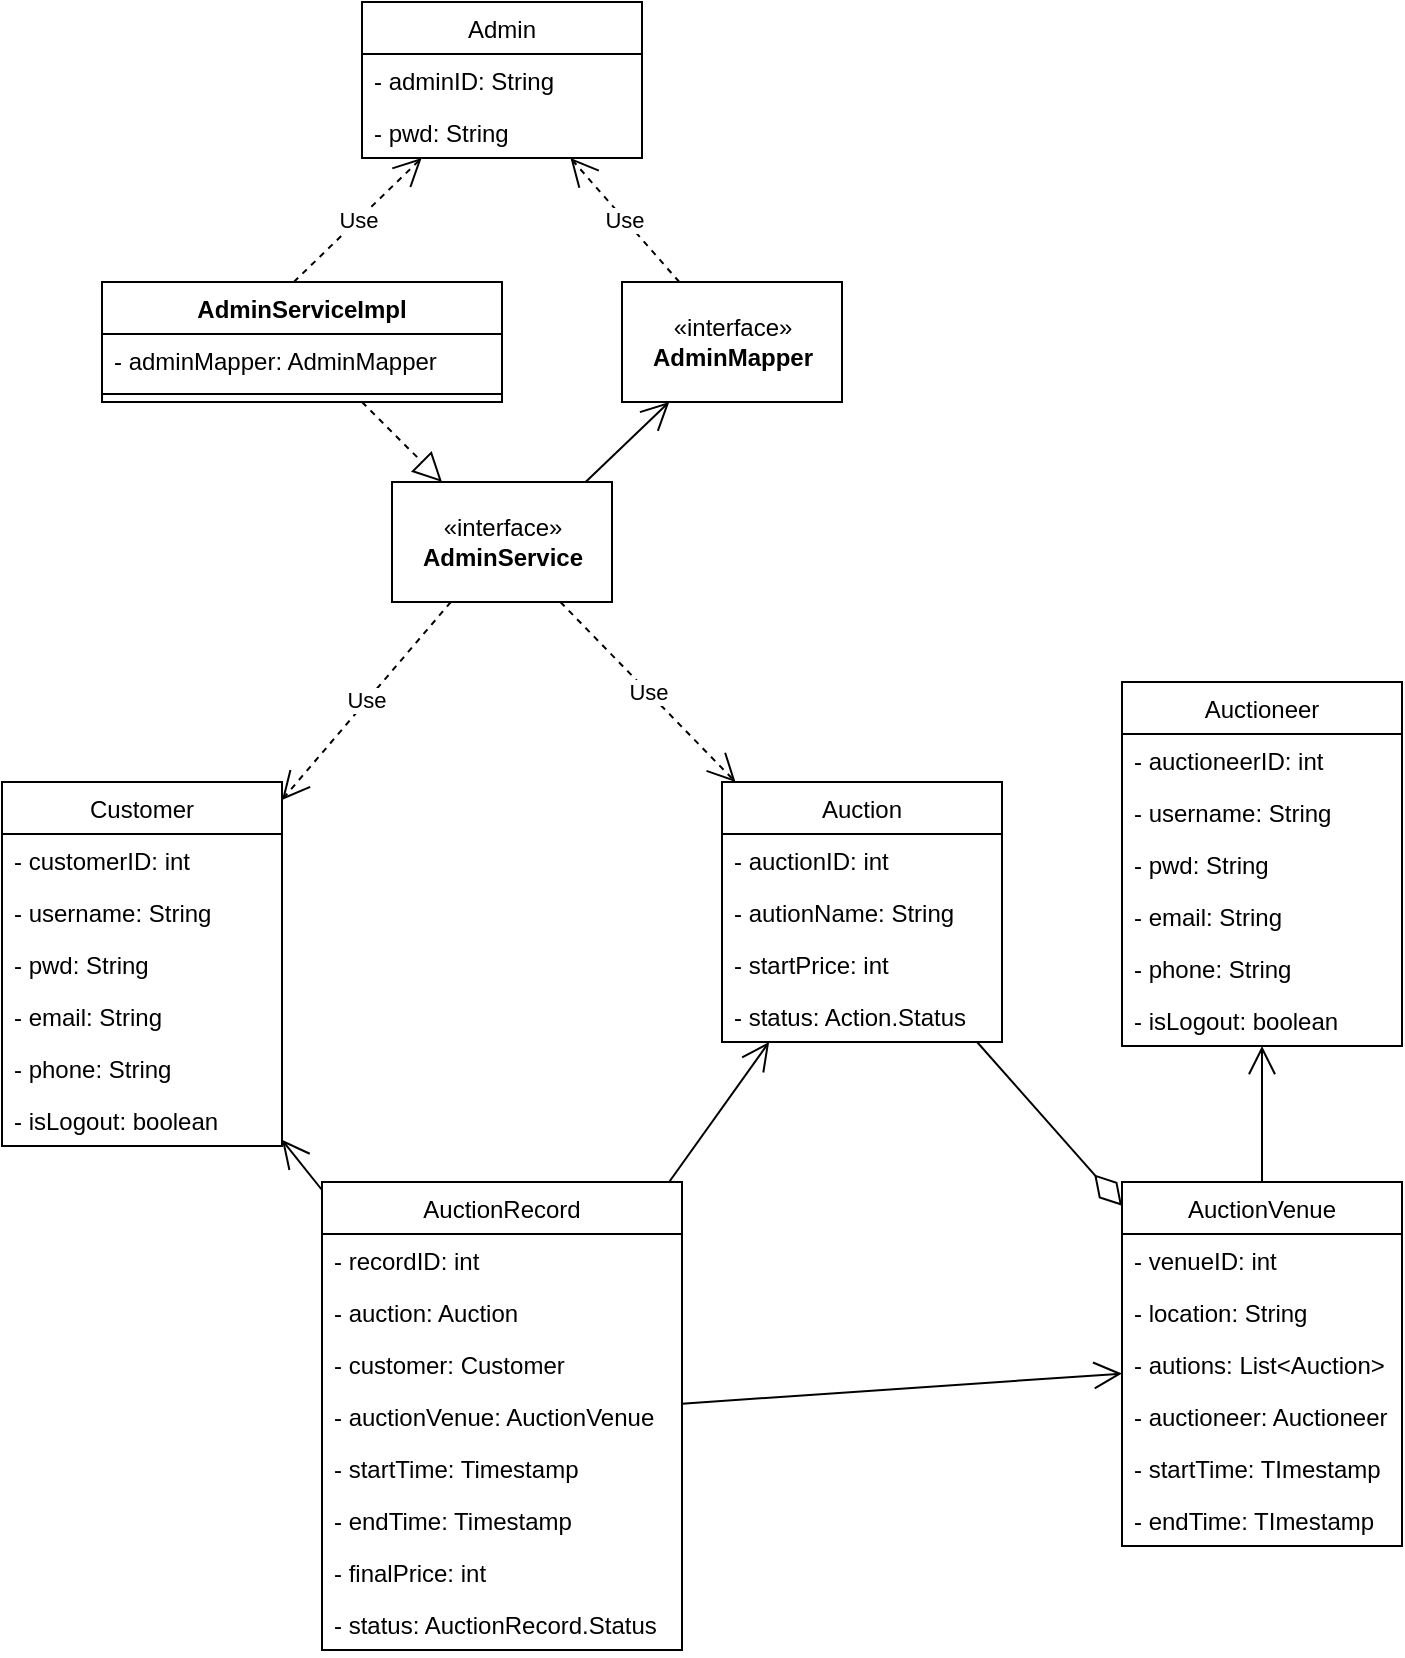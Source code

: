 <mxfile version="20.3.0" type="device"><diagram id="RarAuhfetzDdoe27BC5K" name="第 1 页"><mxGraphModel dx="1018" dy="1802" grid="1" gridSize="10" guides="1" tooltips="1" connect="1" arrows="1" fold="1" page="1" pageScale="1" pageWidth="827" pageHeight="1169" math="0" shadow="0"><root><mxCell id="0"/><mxCell id="1" parent="0"/><mxCell id="98EqZaXa4pTjWymL2DbE-8" value="Auctioneer" style="swimlane;fontStyle=0;childLayout=stackLayout;horizontal=1;startSize=26;fillColor=none;horizontalStack=0;resizeParent=1;resizeParentMax=0;resizeLast=0;collapsible=1;marginBottom=0;" parent="1" vertex="1"><mxGeometry x="600" y="310" width="140" height="182" as="geometry"/></mxCell><mxCell id="98EqZaXa4pTjWymL2DbE-9" value="- auctioneerID: int" style="text;strokeColor=none;fillColor=none;align=left;verticalAlign=top;spacingLeft=4;spacingRight=4;overflow=hidden;rotatable=0;points=[[0,0.5],[1,0.5]];portConstraint=eastwest;" parent="98EqZaXa4pTjWymL2DbE-8" vertex="1"><mxGeometry y="26" width="140" height="26" as="geometry"/></mxCell><mxCell id="98EqZaXa4pTjWymL2DbE-10" value="- username: String" style="text;strokeColor=none;fillColor=none;align=left;verticalAlign=top;spacingLeft=4;spacingRight=4;overflow=hidden;rotatable=0;points=[[0,0.5],[1,0.5]];portConstraint=eastwest;" parent="98EqZaXa4pTjWymL2DbE-8" vertex="1"><mxGeometry y="52" width="140" height="26" as="geometry"/></mxCell><mxCell id="98EqZaXa4pTjWymL2DbE-11" value="- pwd: String" style="text;strokeColor=none;fillColor=none;align=left;verticalAlign=top;spacingLeft=4;spacingRight=4;overflow=hidden;rotatable=0;points=[[0,0.5],[1,0.5]];portConstraint=eastwest;" parent="98EqZaXa4pTjWymL2DbE-8" vertex="1"><mxGeometry y="78" width="140" height="26" as="geometry"/></mxCell><mxCell id="XHzVC8xs6BuKY8qi_ihP-3" value="- email: String" style="text;strokeColor=none;fillColor=none;align=left;verticalAlign=top;spacingLeft=4;spacingRight=4;overflow=hidden;rotatable=0;points=[[0,0.5],[1,0.5]];portConstraint=eastwest;" parent="98EqZaXa4pTjWymL2DbE-8" vertex="1"><mxGeometry y="104" width="140" height="26" as="geometry"/></mxCell><mxCell id="XHzVC8xs6BuKY8qi_ihP-4" value="- phone: String" style="text;strokeColor=none;fillColor=none;align=left;verticalAlign=top;spacingLeft=4;spacingRight=4;overflow=hidden;rotatable=0;points=[[0,0.5],[1,0.5]];portConstraint=eastwest;" parent="98EqZaXa4pTjWymL2DbE-8" vertex="1"><mxGeometry y="130" width="140" height="26" as="geometry"/></mxCell><mxCell id="98EqZaXa4pTjWymL2DbE-46" value="- isLogout: boolean" style="text;strokeColor=none;fillColor=none;align=left;verticalAlign=top;spacingLeft=4;spacingRight=4;overflow=hidden;rotatable=0;points=[[0,0.5],[1,0.5]];portConstraint=eastwest;" parent="98EqZaXa4pTjWymL2DbE-8" vertex="1"><mxGeometry y="156" width="140" height="26" as="geometry"/></mxCell><mxCell id="98EqZaXa4pTjWymL2DbE-18" value="Admin" style="swimlane;fontStyle=0;childLayout=stackLayout;horizontal=1;startSize=26;fillColor=none;horizontalStack=0;resizeParent=1;resizeParentMax=0;resizeLast=0;collapsible=1;marginBottom=0;" parent="1" vertex="1"><mxGeometry x="220" y="-30" width="140" height="78" as="geometry"/></mxCell><mxCell id="98EqZaXa4pTjWymL2DbE-19" value="- adminID: String" style="text;strokeColor=none;fillColor=none;align=left;verticalAlign=top;spacingLeft=4;spacingRight=4;overflow=hidden;rotatable=0;points=[[0,0.5],[1,0.5]];portConstraint=eastwest;" parent="98EqZaXa4pTjWymL2DbE-18" vertex="1"><mxGeometry y="26" width="140" height="26" as="geometry"/></mxCell><mxCell id="98EqZaXa4pTjWymL2DbE-20" value="- pwd: String" style="text;strokeColor=none;fillColor=none;align=left;verticalAlign=top;spacingLeft=4;spacingRight=4;overflow=hidden;rotatable=0;points=[[0,0.5],[1,0.5]];portConstraint=eastwest;" parent="98EqZaXa4pTjWymL2DbE-18" vertex="1"><mxGeometry y="52" width="140" height="26" as="geometry"/></mxCell><mxCell id="98EqZaXa4pTjWymL2DbE-22" value="Customer" style="swimlane;fontStyle=0;childLayout=stackLayout;horizontal=1;startSize=26;fillColor=none;horizontalStack=0;resizeParent=1;resizeParentMax=0;resizeLast=0;collapsible=1;marginBottom=0;" parent="1" vertex="1"><mxGeometry x="40" y="360" width="140" height="182" as="geometry"/></mxCell><mxCell id="98EqZaXa4pTjWymL2DbE-23" value="- customerID: int" style="text;strokeColor=none;fillColor=none;align=left;verticalAlign=top;spacingLeft=4;spacingRight=4;overflow=hidden;rotatable=0;points=[[0,0.5],[1,0.5]];portConstraint=eastwest;" parent="98EqZaXa4pTjWymL2DbE-22" vertex="1"><mxGeometry y="26" width="140" height="26" as="geometry"/></mxCell><mxCell id="98EqZaXa4pTjWymL2DbE-24" value="- username: String" style="text;strokeColor=none;fillColor=none;align=left;verticalAlign=top;spacingLeft=4;spacingRight=4;overflow=hidden;rotatable=0;points=[[0,0.5],[1,0.5]];portConstraint=eastwest;" parent="98EqZaXa4pTjWymL2DbE-22" vertex="1"><mxGeometry y="52" width="140" height="26" as="geometry"/></mxCell><mxCell id="98EqZaXa4pTjWymL2DbE-25" value="- pwd: String" style="text;strokeColor=none;fillColor=none;align=left;verticalAlign=top;spacingLeft=4;spacingRight=4;overflow=hidden;rotatable=0;points=[[0,0.5],[1,0.5]];portConstraint=eastwest;" parent="98EqZaXa4pTjWymL2DbE-22" vertex="1"><mxGeometry y="78" width="140" height="26" as="geometry"/></mxCell><mxCell id="XHzVC8xs6BuKY8qi_ihP-1" value="- email: String" style="text;strokeColor=none;fillColor=none;align=left;verticalAlign=top;spacingLeft=4;spacingRight=4;overflow=hidden;rotatable=0;points=[[0,0.5],[1,0.5]];portConstraint=eastwest;" parent="98EqZaXa4pTjWymL2DbE-22" vertex="1"><mxGeometry y="104" width="140" height="26" as="geometry"/></mxCell><mxCell id="XHzVC8xs6BuKY8qi_ihP-2" value="- phone: String" style="text;strokeColor=none;fillColor=none;align=left;verticalAlign=top;spacingLeft=4;spacingRight=4;overflow=hidden;rotatable=0;points=[[0,0.5],[1,0.5]];portConstraint=eastwest;" parent="98EqZaXa4pTjWymL2DbE-22" vertex="1"><mxGeometry y="130" width="140" height="26" as="geometry"/></mxCell><mxCell id="98EqZaXa4pTjWymL2DbE-44" value="- isLogout: boolean" style="text;strokeColor=none;fillColor=none;align=left;verticalAlign=top;spacingLeft=4;spacingRight=4;overflow=hidden;rotatable=0;points=[[0,0.5],[1,0.5]];portConstraint=eastwest;" parent="98EqZaXa4pTjWymL2DbE-22" vertex="1"><mxGeometry y="156" width="140" height="26" as="geometry"/></mxCell><mxCell id="98EqZaXa4pTjWymL2DbE-26" value="Auction" style="swimlane;fontStyle=0;childLayout=stackLayout;horizontal=1;startSize=26;fillColor=none;horizontalStack=0;resizeParent=1;resizeParentMax=0;resizeLast=0;collapsible=1;marginBottom=0;" parent="1" vertex="1"><mxGeometry x="400" y="360" width="140" height="130" as="geometry"/></mxCell><mxCell id="98EqZaXa4pTjWymL2DbE-27" value="- auctionID: int" style="text;strokeColor=none;fillColor=none;align=left;verticalAlign=top;spacingLeft=4;spacingRight=4;overflow=hidden;rotatable=0;points=[[0,0.5],[1,0.5]];portConstraint=eastwest;" parent="98EqZaXa4pTjWymL2DbE-26" vertex="1"><mxGeometry y="26" width="140" height="26" as="geometry"/></mxCell><mxCell id="98EqZaXa4pTjWymL2DbE-28" value="- autionName: String" style="text;strokeColor=none;fillColor=none;align=left;verticalAlign=top;spacingLeft=4;spacingRight=4;overflow=hidden;rotatable=0;points=[[0,0.5],[1,0.5]];portConstraint=eastwest;" parent="98EqZaXa4pTjWymL2DbE-26" vertex="1"><mxGeometry y="52" width="140" height="26" as="geometry"/></mxCell><mxCell id="98EqZaXa4pTjWymL2DbE-29" value="- startPrice: int" style="text;strokeColor=none;fillColor=none;align=left;verticalAlign=top;spacingLeft=4;spacingRight=4;overflow=hidden;rotatable=0;points=[[0,0.5],[1,0.5]];portConstraint=eastwest;" parent="98EqZaXa4pTjWymL2DbE-26" vertex="1"><mxGeometry y="78" width="140" height="26" as="geometry"/></mxCell><mxCell id="98EqZaXa4pTjWymL2DbE-30" value="- status: Action.Status" style="text;strokeColor=none;fillColor=none;align=left;verticalAlign=top;spacingLeft=4;spacingRight=4;overflow=hidden;rotatable=0;points=[[0,0.5],[1,0.5]];portConstraint=eastwest;" parent="98EqZaXa4pTjWymL2DbE-26" vertex="1"><mxGeometry y="104" width="140" height="26" as="geometry"/></mxCell><mxCell id="98EqZaXa4pTjWymL2DbE-31" value="AuctionRecord" style="swimlane;fontStyle=0;childLayout=stackLayout;horizontal=1;startSize=26;fillColor=none;horizontalStack=0;resizeParent=1;resizeParentMax=0;resizeLast=0;collapsible=1;marginBottom=0;" parent="1" vertex="1"><mxGeometry x="200" y="560" width="180" height="234" as="geometry"/></mxCell><mxCell id="98EqZaXa4pTjWymL2DbE-32" value="- recordID: int" style="text;strokeColor=none;fillColor=none;align=left;verticalAlign=top;spacingLeft=4;spacingRight=4;overflow=hidden;rotatable=0;points=[[0,0.5],[1,0.5]];portConstraint=eastwest;" parent="98EqZaXa4pTjWymL2DbE-31" vertex="1"><mxGeometry y="26" width="180" height="26" as="geometry"/></mxCell><mxCell id="98EqZaXa4pTjWymL2DbE-33" value="- auction: Auction" style="text;strokeColor=none;fillColor=none;align=left;verticalAlign=top;spacingLeft=4;spacingRight=4;overflow=hidden;rotatable=0;points=[[0,0.5],[1,0.5]];portConstraint=eastwest;" parent="98EqZaXa4pTjWymL2DbE-31" vertex="1"><mxGeometry y="52" width="180" height="26" as="geometry"/></mxCell><mxCell id="98EqZaXa4pTjWymL2DbE-34" value="- customer: Customer" style="text;strokeColor=none;fillColor=none;align=left;verticalAlign=top;spacingLeft=4;spacingRight=4;overflow=hidden;rotatable=0;points=[[0,0.5],[1,0.5]];portConstraint=eastwest;" parent="98EqZaXa4pTjWymL2DbE-31" vertex="1"><mxGeometry y="78" width="180" height="26" as="geometry"/></mxCell><mxCell id="98EqZaXa4pTjWymL2DbE-47" value="- auctionVenue: AuctionVenue" style="text;strokeColor=none;fillColor=none;align=left;verticalAlign=top;spacingLeft=4;spacingRight=4;overflow=hidden;rotatable=0;points=[[0,0.5],[1,0.5]];portConstraint=eastwest;" parent="98EqZaXa4pTjWymL2DbE-31" vertex="1"><mxGeometry y="104" width="180" height="26" as="geometry"/></mxCell><mxCell id="98EqZaXa4pTjWymL2DbE-53" value="- startTime: Timestamp" style="text;strokeColor=none;fillColor=none;align=left;verticalAlign=top;spacingLeft=4;spacingRight=4;overflow=hidden;rotatable=0;points=[[0,0.5],[1,0.5]];portConstraint=eastwest;" parent="98EqZaXa4pTjWymL2DbE-31" vertex="1"><mxGeometry y="130" width="180" height="26" as="geometry"/></mxCell><mxCell id="98EqZaXa4pTjWymL2DbE-54" value="- endTime: Timestamp" style="text;strokeColor=none;fillColor=none;align=left;verticalAlign=top;spacingLeft=4;spacingRight=4;overflow=hidden;rotatable=0;points=[[0,0.5],[1,0.5]];portConstraint=eastwest;" parent="98EqZaXa4pTjWymL2DbE-31" vertex="1"><mxGeometry y="156" width="180" height="26" as="geometry"/></mxCell><mxCell id="98EqZaXa4pTjWymL2DbE-48" value="- finalPrice: int" style="text;strokeColor=none;fillColor=none;align=left;verticalAlign=top;spacingLeft=4;spacingRight=4;overflow=hidden;rotatable=0;points=[[0,0.5],[1,0.5]];portConstraint=eastwest;" parent="98EqZaXa4pTjWymL2DbE-31" vertex="1"><mxGeometry y="182" width="180" height="26" as="geometry"/></mxCell><mxCell id="98EqZaXa4pTjWymL2DbE-50" value="- status: AuctionRecord.Status" style="text;strokeColor=none;fillColor=none;align=left;verticalAlign=top;spacingLeft=4;spacingRight=4;overflow=hidden;rotatable=0;points=[[0,0.5],[1,0.5]];portConstraint=eastwest;" parent="98EqZaXa4pTjWymL2DbE-31" vertex="1"><mxGeometry y="208" width="180" height="26" as="geometry"/></mxCell><mxCell id="98EqZaXa4pTjWymL2DbE-35" value="AuctionVenue" style="swimlane;fontStyle=0;childLayout=stackLayout;horizontal=1;startSize=26;fillColor=none;horizontalStack=0;resizeParent=1;resizeParentMax=0;resizeLast=0;collapsible=1;marginBottom=0;" parent="1" vertex="1"><mxGeometry x="600" y="560" width="140" height="182" as="geometry"/></mxCell><mxCell id="98EqZaXa4pTjWymL2DbE-36" value="- venueID: int" style="text;strokeColor=none;fillColor=none;align=left;verticalAlign=top;spacingLeft=4;spacingRight=4;overflow=hidden;rotatable=0;points=[[0,0.5],[1,0.5]];portConstraint=eastwest;" parent="98EqZaXa4pTjWymL2DbE-35" vertex="1"><mxGeometry y="26" width="140" height="26" as="geometry"/></mxCell><mxCell id="98EqZaXa4pTjWymL2DbE-37" value="- location: String" style="text;strokeColor=none;fillColor=none;align=left;verticalAlign=top;spacingLeft=4;spacingRight=4;overflow=hidden;rotatable=0;points=[[0,0.5],[1,0.5]];portConstraint=eastwest;" parent="98EqZaXa4pTjWymL2DbE-35" vertex="1"><mxGeometry y="52" width="140" height="26" as="geometry"/></mxCell><mxCell id="98EqZaXa4pTjWymL2DbE-38" value="- autions: List&lt;Auction&gt;" style="text;strokeColor=none;fillColor=none;align=left;verticalAlign=top;spacingLeft=4;spacingRight=4;overflow=hidden;rotatable=0;points=[[0,0.5],[1,0.5]];portConstraint=eastwest;" parent="98EqZaXa4pTjWymL2DbE-35" vertex="1"><mxGeometry y="78" width="140" height="26" as="geometry"/></mxCell><mxCell id="98EqZaXa4pTjWymL2DbE-49" value="- auctioneer: Auctioneer" style="text;strokeColor=none;fillColor=none;align=left;verticalAlign=top;spacingLeft=4;spacingRight=4;overflow=hidden;rotatable=0;points=[[0,0.5],[1,0.5]];portConstraint=eastwest;" parent="98EqZaXa4pTjWymL2DbE-35" vertex="1"><mxGeometry y="104" width="140" height="26" as="geometry"/></mxCell><mxCell id="XHzVC8xs6BuKY8qi_ihP-5" value="- startTime: TImestamp" style="text;strokeColor=none;fillColor=none;align=left;verticalAlign=top;spacingLeft=4;spacingRight=4;overflow=hidden;rotatable=0;points=[[0,0.5],[1,0.5]];portConstraint=eastwest;" parent="98EqZaXa4pTjWymL2DbE-35" vertex="1"><mxGeometry y="130" width="140" height="26" as="geometry"/></mxCell><mxCell id="XHzVC8xs6BuKY8qi_ihP-6" value="- endTime: TImestamp" style="text;strokeColor=none;fillColor=none;align=left;verticalAlign=top;spacingLeft=4;spacingRight=4;overflow=hidden;rotatable=0;points=[[0,0.5],[1,0.5]];portConstraint=eastwest;" parent="98EqZaXa4pTjWymL2DbE-35" vertex="1"><mxGeometry y="156" width="140" height="26" as="geometry"/></mxCell><mxCell id="98EqZaXa4pTjWymL2DbE-51" value="" style="endArrow=open;endFill=1;endSize=12;html=1;rounded=0;" parent="1" source="98EqZaXa4pTjWymL2DbE-31" target="98EqZaXa4pTjWymL2DbE-22" edge="1"><mxGeometry width="160" relative="1" as="geometry"><mxPoint x="220" y="510" as="sourcePoint"/><mxPoint x="380" y="510" as="targetPoint"/></mxGeometry></mxCell><mxCell id="98EqZaXa4pTjWymL2DbE-52" value="" style="endArrow=open;endFill=1;endSize=12;html=1;rounded=0;" parent="1" source="98EqZaXa4pTjWymL2DbE-31" target="98EqZaXa4pTjWymL2DbE-26" edge="1"><mxGeometry width="160" relative="1" as="geometry"><mxPoint x="210" y="510" as="sourcePoint"/><mxPoint x="330" y="500" as="targetPoint"/></mxGeometry></mxCell><mxCell id="98EqZaXa4pTjWymL2DbE-55" value="" style="endArrow=open;endFill=1;endSize=12;html=1;rounded=0;" parent="1" source="98EqZaXa4pTjWymL2DbE-31" target="98EqZaXa4pTjWymL2DbE-35" edge="1"><mxGeometry width="160" relative="1" as="geometry"><mxPoint x="430" y="710" as="sourcePoint"/><mxPoint x="590" y="710" as="targetPoint"/></mxGeometry></mxCell><mxCell id="98EqZaXa4pTjWymL2DbE-58" value="" style="endArrow=open;endFill=1;endSize=12;html=1;rounded=0;" parent="1" source="98EqZaXa4pTjWymL2DbE-35" target="98EqZaXa4pTjWymL2DbE-8" edge="1"><mxGeometry width="160" relative="1" as="geometry"><mxPoint x="630" y="470" as="sourcePoint"/><mxPoint x="770" y="420" as="targetPoint"/></mxGeometry></mxCell><mxCell id="98EqZaXa4pTjWymL2DbE-63" value="" style="endArrow=diamondThin;endFill=0;endSize=18;html=1;rounded=0;jumpSize=6;" parent="1" source="98EqZaXa4pTjWymL2DbE-26" target="98EqZaXa4pTjWymL2DbE-35" edge="1"><mxGeometry width="160" relative="1" as="geometry"><mxPoint x="420" y="550" as="sourcePoint"/><mxPoint x="580" y="550" as="targetPoint"/></mxGeometry></mxCell><mxCell id="98EqZaXa4pTjWymL2DbE-72" value="«interface»&lt;br&gt;&lt;b&gt;AdminMapper&lt;/b&gt;" style="html=1;" parent="1" vertex="1"><mxGeometry x="350" y="110" width="110" height="60" as="geometry"/></mxCell><mxCell id="98EqZaXa4pTjWymL2DbE-73" value="" style="endArrow=block;dashed=1;endFill=0;endSize=12;html=1;rounded=0;jumpSize=6;" parent="1" source="UiGuoE8pfjN6qJZpwSIm-1" target="UiGuoE8pfjN6qJZpwSIm-4" edge="1"><mxGeometry width="160" relative="1" as="geometry"><mxPoint x="253.182" y="220" as="sourcePoint"/><mxPoint x="160" y="210" as="targetPoint"/></mxGeometry></mxCell><mxCell id="98EqZaXa4pTjWymL2DbE-74" value="" style="endArrow=open;endFill=1;endSize=12;html=1;rounded=0;jumpSize=6;" parent="1" target="98EqZaXa4pTjWymL2DbE-72" edge="1"><mxGeometry width="160" relative="1" as="geometry"><mxPoint x="321.364" y="220" as="sourcePoint"/><mxPoint x="220" y="280" as="targetPoint"/></mxGeometry></mxCell><mxCell id="98EqZaXa4pTjWymL2DbE-75" value="Use" style="endArrow=open;endSize=12;dashed=1;html=1;rounded=0;jumpSize=6;" parent="1" source="98EqZaXa4pTjWymL2DbE-72" target="98EqZaXa4pTjWymL2DbE-18" edge="1"><mxGeometry width="160" relative="1" as="geometry"><mxPoint x="360" y="170" as="sourcePoint"/><mxPoint x="520" y="170" as="targetPoint"/></mxGeometry></mxCell><mxCell id="98EqZaXa4pTjWymL2DbE-77" value="Use" style="endArrow=open;endSize=12;dashed=1;html=1;rounded=0;jumpSize=6;" parent="1" source="UiGuoE8pfjN6qJZpwSIm-4" target="98EqZaXa4pTjWymL2DbE-22" edge="1"><mxGeometry width="160" relative="1" as="geometry"><mxPoint x="266.623" y="250" as="sourcePoint"/><mxPoint x="210" y="300" as="targetPoint"/></mxGeometry></mxCell><mxCell id="98EqZaXa4pTjWymL2DbE-78" value="Use" style="endArrow=open;endSize=12;dashed=1;html=1;rounded=0;jumpSize=6;" parent="1" source="UiGuoE8pfjN6qJZpwSIm-4" target="98EqZaXa4pTjWymL2DbE-26" edge="1"><mxGeometry width="160" relative="1" as="geometry"><mxPoint x="316.341" y="250" as="sourcePoint"/><mxPoint x="390" y="400" as="targetPoint"/></mxGeometry></mxCell><mxCell id="98EqZaXa4pTjWymL2DbE-79" value="Use" style="endArrow=open;endSize=12;dashed=1;html=1;rounded=0;jumpSize=6;" parent="1" target="98EqZaXa4pTjWymL2DbE-18" edge="1"><mxGeometry width="160" relative="1" as="geometry"><mxPoint x="185.916" y="110" as="sourcePoint"/><mxPoint x="160" y="220" as="targetPoint"/></mxGeometry></mxCell><mxCell id="UiGuoE8pfjN6qJZpwSIm-1" value="AdminServiceImpl" style="swimlane;fontStyle=1;align=center;verticalAlign=top;childLayout=stackLayout;horizontal=1;startSize=26;horizontalStack=0;resizeParent=1;resizeParentMax=0;resizeLast=0;collapsible=1;marginBottom=0;" vertex="1" parent="1"><mxGeometry x="90" y="110" width="200" height="60" as="geometry"/></mxCell><mxCell id="UiGuoE8pfjN6qJZpwSIm-2" value="- adminMapper: AdminMapper" style="text;strokeColor=none;fillColor=none;align=left;verticalAlign=top;spacingLeft=4;spacingRight=4;overflow=hidden;rotatable=0;points=[[0,0.5],[1,0.5]];portConstraint=eastwest;" vertex="1" parent="UiGuoE8pfjN6qJZpwSIm-1"><mxGeometry y="26" width="200" height="26" as="geometry"/></mxCell><mxCell id="UiGuoE8pfjN6qJZpwSIm-3" value="" style="line;strokeWidth=1;fillColor=none;align=left;verticalAlign=middle;spacingTop=-1;spacingLeft=3;spacingRight=3;rotatable=0;labelPosition=right;points=[];portConstraint=eastwest;strokeColor=inherit;" vertex="1" parent="UiGuoE8pfjN6qJZpwSIm-1"><mxGeometry y="52" width="200" height="8" as="geometry"/></mxCell><mxCell id="UiGuoE8pfjN6qJZpwSIm-4" value="«interface»&lt;br&gt;&lt;b&gt;AdminService&lt;/b&gt;" style="html=1;" vertex="1" parent="1"><mxGeometry x="235" y="210" width="110" height="60" as="geometry"/></mxCell></root></mxGraphModel></diagram></mxfile>